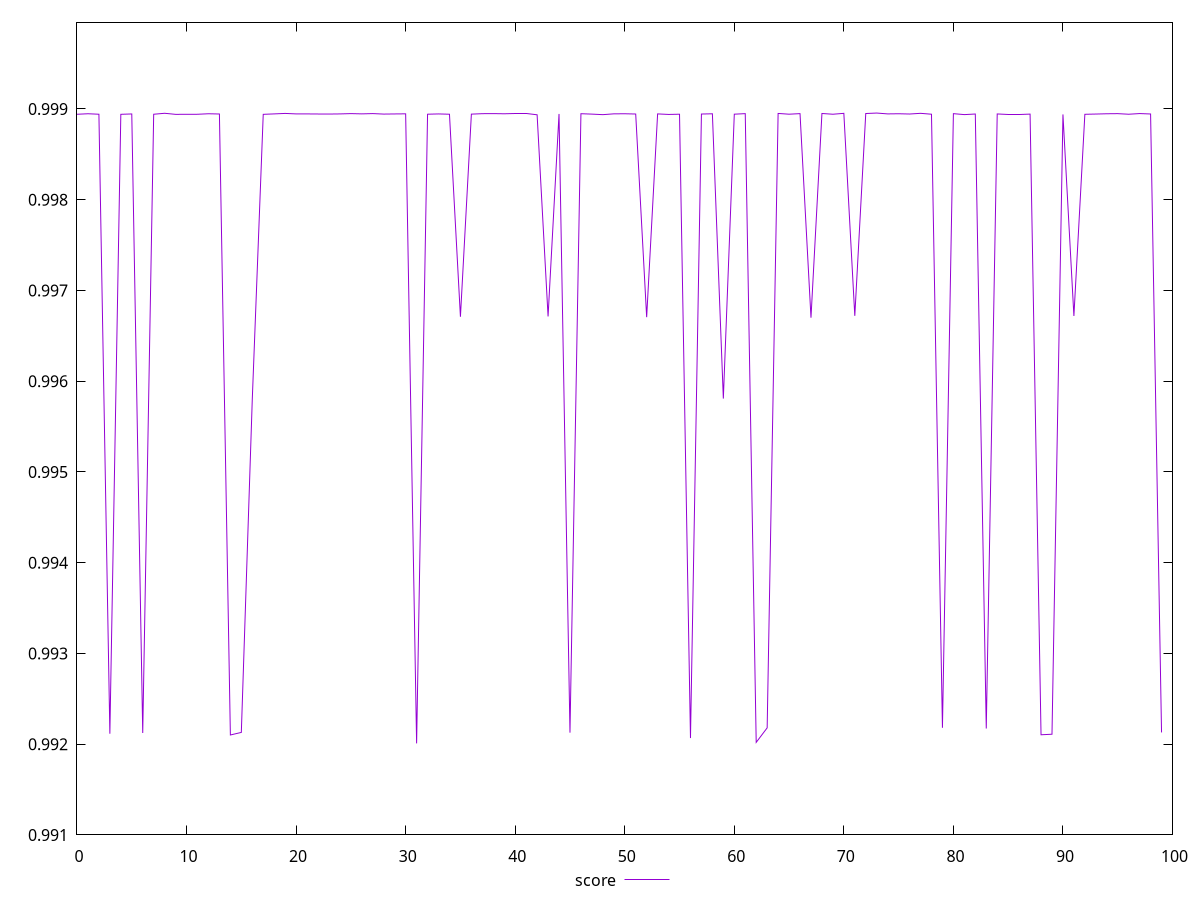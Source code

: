 reset
set terminal svg size 640, 490 enhanced background rgb 'white'
set output "reprap/interactive/samples/pages+cached+noexternal+nofonts+nosvg+noimg/score/values.svg"

$score <<EOF
0 0.9989413725420327
1 0.9989470574079838
2 0.9989417760759898
3 0.9921160549153114
4 0.9989409707234651
5 0.9989448246540513
6 0.9921239080748998
7 0.9989415878358446
8 0.9989522308538752
9 0.998940428519048
10 0.9989410339591974
11 0.9989413945310199
12 0.9989470222781045
13 0.9989443063578808
14 0.9921019331019408
15 0.9921303254631034
16 0.9958004601215189
17 0.9989405953737631
18 0.9989454907490778
19 0.9989506323126471
20 0.9989454030512374
21 0.9989453098661748
22 0.9989443305859326
23 0.9989437718612857
24 0.9989452536780228
25 0.998948609983232
26 0.9989457296060738
27 0.9989488337197014
28 0.99894338171746
29 0.9989449434599798
30 0.9989462345862222
31 0.9920095198111976
32 0.9989419954282074
33 0.998945153630041
34 0.9989417481392883
35 0.9967100723138529
36 0.9989428889635703
37 0.9989479139347499
38 0.9989486783383563
39 0.9989467786254627
40 0.9989465618570352
41 0.9989465833072205
42 0.9989356831123701
43 0.996713982441433
44 0.9989451271321005
45 0.9921276514110455
46 0.9989474966839429
47 0.998943060097632
48 0.998937095936909
49 0.998946025950475
50 0.9989469396965489
51 0.9989441294345097
52 0.9967059178987586
53 0.9989453336198275
54 0.9989395150463762
55 0.9989419354418045
56 0.992068008307793
57 0.9989439570610148
58 0.9989466841642551
59 0.9958088492251234
60 0.9989423832165054
61 0.9989483027989497
62 0.9920206085699821
63 0.9921804658893956
64 0.9989505021644592
65 0.9989421080674075
66 0.9989483939587122
67 0.9966998828041045
68 0.9989499887324294
69 0.9989417994324717
70 0.9989515484614473
71 0.9967201556000386
72 0.9989496331320078
73 0.9989547655932997
74 0.9989453866072717
75 0.9989471144351014
76 0.9989441545800393
77 0.9989516898777785
78 0.998941959253512
79 0.9921812269781307
80 0.9989480420486911
81 0.9989376610328052
82 0.9989441340064582
83 0.9921732300096293
84 0.9989448666942409
85 0.9989414820254078
86 0.9989415154642116
87 0.9989431667025337
88 0.9921042470470978
89 0.9921103115642149
90 0.9989394301802852
91 0.9967190412134055
92 0.9989411095633509
93 0.9989438331399927
94 0.998946973459772
95 0.9989482175591085
96 0.998941797600605
97 0.9989491230194187
98 0.9989445157107897
99 0.9921300467379983
EOF

set key outside below
set yrange [0.9910095198111976:0.9999547655932997]

plot \
  $score title "score" with line, \


reset